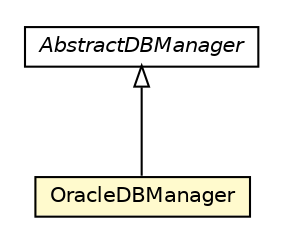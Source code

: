 #!/usr/local/bin/dot
#
# Class diagram 
# Generated by UMLGraph version R5_6_6-8-g8d7759 (http://www.umlgraph.org/)
#

digraph G {
	edge [fontname="Helvetica",fontsize=10,labelfontname="Helvetica",labelfontsize=10];
	node [fontname="Helvetica",fontsize=10,shape=plaintext];
	nodesep=0.25;
	ranksep=0.5;
	// org.dayatang.db.AbstractDBManager
	c607 [label=<<table title="org.dayatang.db.AbstractDBManager" border="0" cellborder="1" cellspacing="0" cellpadding="2" port="p" href="../AbstractDBManager.html">
		<tr><td><table border="0" cellspacing="0" cellpadding="1">
<tr><td align="center" balign="center"><font face="Helvetica-Oblique"> AbstractDBManager </font></td></tr>
		</table></td></tr>
		</table>>, URL="../AbstractDBManager.html", fontname="Helvetica", fontcolor="black", fontsize=10.0];
	// org.dayatang.db.oracle.OracleDBManager
	c609 [label=<<table title="org.dayatang.db.oracle.OracleDBManager" border="0" cellborder="1" cellspacing="0" cellpadding="2" port="p" bgcolor="lemonChiffon" href="./OracleDBManager.html">
		<tr><td><table border="0" cellspacing="0" cellpadding="1">
<tr><td align="center" balign="center"> OracleDBManager </td></tr>
		</table></td></tr>
		</table>>, URL="./OracleDBManager.html", fontname="Helvetica", fontcolor="black", fontsize=10.0];
	//org.dayatang.db.oracle.OracleDBManager extends org.dayatang.db.AbstractDBManager
	c607:p -> c609:p [dir=back,arrowtail=empty];
}

